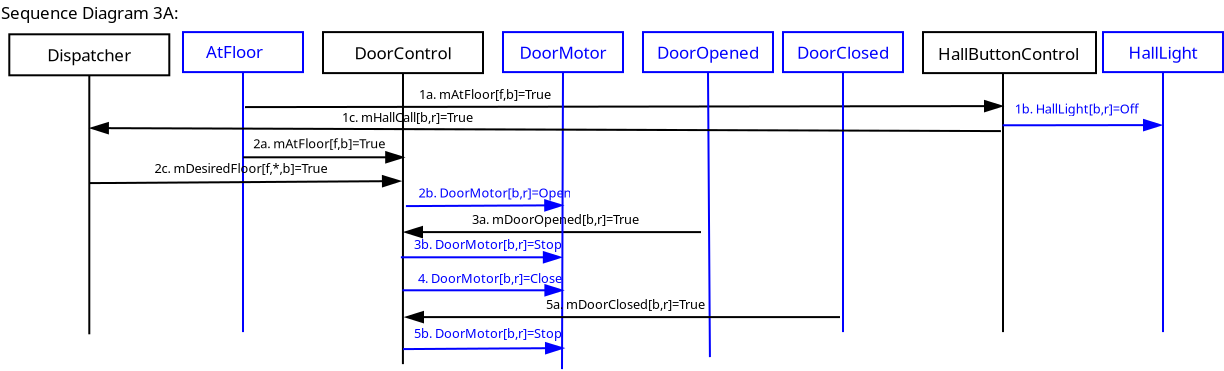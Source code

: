 <?xml version="1.0" encoding="UTF-8"?>
<dia:diagram xmlns:dia="http://www.lysator.liu.se/~alla/dia/">
  <dia:layer name="Background" visible="true" active="true">
    <dia:object type="Standard - Box" version="0" id="O0">
      <dia:attribute name="obj_pos">
        <dia:point val="0,2"/>
      </dia:attribute>
      <dia:attribute name="obj_bb">
        <dia:rectangle val="-0.05,1.95;6.05,4.05"/>
      </dia:attribute>
      <dia:attribute name="elem_corner">
        <dia:point val="0,2"/>
      </dia:attribute>
      <dia:attribute name="elem_width">
        <dia:real val="6"/>
      </dia:attribute>
      <dia:attribute name="elem_height">
        <dia:real val="2"/>
      </dia:attribute>
      <dia:attribute name="border_width">
        <dia:real val="0.1"/>
      </dia:attribute>
      <dia:attribute name="border_color">
        <dia:color val="#0000ff"/>
      </dia:attribute>
      <dia:attribute name="show_background">
        <dia:boolean val="true"/>
      </dia:attribute>
    </dia:object>
    <dia:object type="Standard - Text" version="1" id="O1">
      <dia:attribute name="obj_pos">
        <dia:point val="3,3"/>
      </dia:attribute>
      <dia:attribute name="obj_bb">
        <dia:rectangle val="3,2.405;3,3.152"/>
      </dia:attribute>
      <dia:attribute name="text">
        <dia:composite type="text">
          <dia:attribute name="string">
            <dia:string>##</dia:string>
          </dia:attribute>
          <dia:attribute name="font">
            <dia:font family="sans" style="0" name="Helvetica"/>
          </dia:attribute>
          <dia:attribute name="height">
            <dia:real val="0.8"/>
          </dia:attribute>
          <dia:attribute name="pos">
            <dia:point val="3,3"/>
          </dia:attribute>
          <dia:attribute name="color">
            <dia:color val="#000000"/>
          </dia:attribute>
          <dia:attribute name="alignment">
            <dia:enum val="0"/>
          </dia:attribute>
        </dia:composite>
      </dia:attribute>
      <dia:attribute name="valign">
        <dia:enum val="3"/>
      </dia:attribute>
      <dia:connections>
        <dia:connection handle="0" to="O0" connection="8"/>
      </dia:connections>
    </dia:object>
    <dia:object type="Standard - Text" version="1" id="O2">
      <dia:attribute name="obj_pos">
        <dia:point val="1.15,3.3"/>
      </dia:attribute>
      <dia:attribute name="obj_bb">
        <dia:rectangle val="1.15,2.513;4.152,3.5"/>
      </dia:attribute>
      <dia:attribute name="text">
        <dia:composite type="text">
          <dia:attribute name="string">
            <dia:string>#AtFloor#</dia:string>
          </dia:attribute>
          <dia:attribute name="font">
            <dia:font family="sans" style="0" name="Helvetica"/>
          </dia:attribute>
          <dia:attribute name="height">
            <dia:real val="1.058"/>
          </dia:attribute>
          <dia:attribute name="pos">
            <dia:point val="1.15,3.3"/>
          </dia:attribute>
          <dia:attribute name="color">
            <dia:color val="#0000ff"/>
          </dia:attribute>
          <dia:attribute name="alignment">
            <dia:enum val="0"/>
          </dia:attribute>
        </dia:composite>
      </dia:attribute>
      <dia:attribute name="valign">
        <dia:enum val="3"/>
      </dia:attribute>
    </dia:object>
    <dia:object type="Standard - Box" version="0" id="O3">
      <dia:attribute name="obj_pos">
        <dia:point val="30,2"/>
      </dia:attribute>
      <dia:attribute name="obj_bb">
        <dia:rectangle val="29.95,1.95;36.05,4.05"/>
      </dia:attribute>
      <dia:attribute name="elem_corner">
        <dia:point val="30,2"/>
      </dia:attribute>
      <dia:attribute name="elem_width">
        <dia:real val="6"/>
      </dia:attribute>
      <dia:attribute name="elem_height">
        <dia:real val="2"/>
      </dia:attribute>
      <dia:attribute name="border_width">
        <dia:real val="0.1"/>
      </dia:attribute>
      <dia:attribute name="border_color">
        <dia:color val="#0000ff"/>
      </dia:attribute>
      <dia:attribute name="show_background">
        <dia:boolean val="true"/>
      </dia:attribute>
    </dia:object>
    <dia:object type="Standard - Text" version="1" id="O4">
      <dia:attribute name="obj_pos">
        <dia:point val="33,3"/>
      </dia:attribute>
      <dia:attribute name="obj_bb">
        <dia:rectangle val="30.562,2.506;35.438,3.494"/>
      </dia:attribute>
      <dia:attribute name="text">
        <dia:composite type="text">
          <dia:attribute name="string">
            <dia:string>#DoorClosed#</dia:string>
          </dia:attribute>
          <dia:attribute name="font">
            <dia:font family="sans" style="0" name="Helvetica"/>
          </dia:attribute>
          <dia:attribute name="height">
            <dia:real val="1.058"/>
          </dia:attribute>
          <dia:attribute name="pos">
            <dia:point val="33,3.294"/>
          </dia:attribute>
          <dia:attribute name="color">
            <dia:color val="#0000ff"/>
          </dia:attribute>
          <dia:attribute name="alignment">
            <dia:enum val="1"/>
          </dia:attribute>
        </dia:composite>
      </dia:attribute>
      <dia:attribute name="valign">
        <dia:enum val="2"/>
      </dia:attribute>
      <dia:connections>
        <dia:connection handle="0" to="O3" connection="8"/>
      </dia:connections>
    </dia:object>
    <dia:object type="Standard - Box" version="0" id="O5">
      <dia:attribute name="obj_pos">
        <dia:point val="37,2"/>
      </dia:attribute>
      <dia:attribute name="obj_bb">
        <dia:rectangle val="36.95,1.95;45.7,4.1"/>
      </dia:attribute>
      <dia:attribute name="elem_corner">
        <dia:point val="37,2"/>
      </dia:attribute>
      <dia:attribute name="elem_width">
        <dia:real val="8.65"/>
      </dia:attribute>
      <dia:attribute name="elem_height">
        <dia:real val="2.05"/>
      </dia:attribute>
      <dia:attribute name="border_width">
        <dia:real val="0.1"/>
      </dia:attribute>
      <dia:attribute name="show_background">
        <dia:boolean val="true"/>
      </dia:attribute>
    </dia:object>
    <dia:object type="Standard - Text" version="1" id="O6">
      <dia:attribute name="obj_pos">
        <dia:point val="37.75,3.4"/>
      </dia:attribute>
      <dia:attribute name="obj_bb">
        <dia:rectangle val="37.75,2.612;45.275,3.6"/>
      </dia:attribute>
      <dia:attribute name="text">
        <dia:composite type="text">
          <dia:attribute name="string">
            <dia:string>#HallButtonControl#</dia:string>
          </dia:attribute>
          <dia:attribute name="font">
            <dia:font family="sans" style="0" name="Helvetica"/>
          </dia:attribute>
          <dia:attribute name="height">
            <dia:real val="1.058"/>
          </dia:attribute>
          <dia:attribute name="pos">
            <dia:point val="37.75,3.4"/>
          </dia:attribute>
          <dia:attribute name="color">
            <dia:color val="#000000"/>
          </dia:attribute>
          <dia:attribute name="alignment">
            <dia:enum val="0"/>
          </dia:attribute>
        </dia:composite>
      </dia:attribute>
      <dia:attribute name="valign">
        <dia:enum val="3"/>
      </dia:attribute>
    </dia:object>
    <dia:object type="Standard - Box" version="0" id="O7">
      <dia:attribute name="obj_pos">
        <dia:point val="46,2"/>
      </dia:attribute>
      <dia:attribute name="obj_bb">
        <dia:rectangle val="45.95,1.95;52.05,4.05"/>
      </dia:attribute>
      <dia:attribute name="elem_corner">
        <dia:point val="46,2"/>
      </dia:attribute>
      <dia:attribute name="elem_width">
        <dia:real val="6"/>
      </dia:attribute>
      <dia:attribute name="elem_height">
        <dia:real val="2"/>
      </dia:attribute>
      <dia:attribute name="border_width">
        <dia:real val="0.1"/>
      </dia:attribute>
      <dia:attribute name="border_color">
        <dia:color val="#0000ff"/>
      </dia:attribute>
      <dia:attribute name="show_background">
        <dia:boolean val="true"/>
      </dia:attribute>
    </dia:object>
    <dia:object type="Standard - Text" version="1" id="O8">
      <dia:attribute name="obj_pos">
        <dia:point val="49,3"/>
      </dia:attribute>
      <dia:attribute name="obj_bb">
        <dia:rectangle val="47.129,2.506;50.871,3.494"/>
      </dia:attribute>
      <dia:attribute name="text">
        <dia:composite type="text">
          <dia:attribute name="string">
            <dia:string>#HallLight#</dia:string>
          </dia:attribute>
          <dia:attribute name="font">
            <dia:font family="sans" style="0" name="Helvetica"/>
          </dia:attribute>
          <dia:attribute name="height">
            <dia:real val="1.058"/>
          </dia:attribute>
          <dia:attribute name="pos">
            <dia:point val="49,3.294"/>
          </dia:attribute>
          <dia:attribute name="color">
            <dia:color val="#0000ff"/>
          </dia:attribute>
          <dia:attribute name="alignment">
            <dia:enum val="1"/>
          </dia:attribute>
        </dia:composite>
      </dia:attribute>
      <dia:attribute name="valign">
        <dia:enum val="2"/>
      </dia:attribute>
      <dia:connections>
        <dia:connection handle="0" to="O7" connection="8"/>
      </dia:connections>
    </dia:object>
    <dia:object type="UML - Message" version="0" id="O9">
      <dia:attribute name="obj_pos">
        <dia:point val="3.1,5.75"/>
      </dia:attribute>
      <dia:attribute name="obj_bb">
        <dia:rectangle val="3.05,4.75;41.001,6.1"/>
      </dia:attribute>
      <dia:attribute name="meta">
        <dia:composite type="dict"/>
      </dia:attribute>
      <dia:attribute name="conn_endpoints">
        <dia:point val="3.1,5.75"/>
        <dia:point val="40.95,5.7"/>
      </dia:attribute>
      <dia:attribute name="text_colour">
        <dia:color val="#000000"/>
      </dia:attribute>
      <dia:attribute name="line_colour">
        <dia:color val="#000000"/>
      </dia:attribute>
      <dia:attribute name="text">
        <dia:string>#1a. mAtFloor[f,b]=True#</dia:string>
      </dia:attribute>
      <dia:attribute name="type">
        <dia:enum val="0"/>
      </dia:attribute>
      <dia:attribute name="text_pos">
        <dia:point val="15.1,5.35"/>
      </dia:attribute>
    </dia:object>
    <dia:object type="Standard - Text" version="1" id="O10">
      <dia:attribute name="obj_pos">
        <dia:point val="-9.1,1.35"/>
      </dia:attribute>
      <dia:attribute name="obj_bb">
        <dia:rectangle val="-9.1,0.562;0.64,1.55"/>
      </dia:attribute>
      <dia:attribute name="text">
        <dia:composite type="text">
          <dia:attribute name="string">
            <dia:string>#Sequence Diagram 3A:#</dia:string>
          </dia:attribute>
          <dia:attribute name="font">
            <dia:font family="sans" style="0" name="Helvetica"/>
          </dia:attribute>
          <dia:attribute name="height">
            <dia:real val="1.058"/>
          </dia:attribute>
          <dia:attribute name="pos">
            <dia:point val="-9.1,1.35"/>
          </dia:attribute>
          <dia:attribute name="color">
            <dia:color val="#000000"/>
          </dia:attribute>
          <dia:attribute name="alignment">
            <dia:enum val="0"/>
          </dia:attribute>
        </dia:composite>
      </dia:attribute>
      <dia:attribute name="valign">
        <dia:enum val="3"/>
      </dia:attribute>
    </dia:object>
    <dia:object type="Standard - Box" version="0" id="O11">
      <dia:attribute name="obj_pos">
        <dia:point val="23,2"/>
      </dia:attribute>
      <dia:attribute name="obj_bb">
        <dia:rectangle val="22.95,1.95;29.55,4.05"/>
      </dia:attribute>
      <dia:attribute name="elem_corner">
        <dia:point val="23,2"/>
      </dia:attribute>
      <dia:attribute name="elem_width">
        <dia:real val="6.5"/>
      </dia:attribute>
      <dia:attribute name="elem_height">
        <dia:real val="2"/>
      </dia:attribute>
      <dia:attribute name="border_width">
        <dia:real val="0.1"/>
      </dia:attribute>
      <dia:attribute name="border_color">
        <dia:color val="#0000ff"/>
      </dia:attribute>
      <dia:attribute name="show_background">
        <dia:boolean val="true"/>
      </dia:attribute>
    </dia:object>
    <dia:object type="Standard - Text" version="1" id="O12">
      <dia:attribute name="obj_pos">
        <dia:point val="26.25,3"/>
      </dia:attribute>
      <dia:attribute name="obj_bb">
        <dia:rectangle val="23.573,2.506;28.927,3.494"/>
      </dia:attribute>
      <dia:attribute name="text">
        <dia:composite type="text">
          <dia:attribute name="string">
            <dia:string>#DoorOpened#</dia:string>
          </dia:attribute>
          <dia:attribute name="font">
            <dia:font family="sans" style="0" name="Helvetica"/>
          </dia:attribute>
          <dia:attribute name="height">
            <dia:real val="1.058"/>
          </dia:attribute>
          <dia:attribute name="pos">
            <dia:point val="26.25,3.294"/>
          </dia:attribute>
          <dia:attribute name="color">
            <dia:color val="#0000ff"/>
          </dia:attribute>
          <dia:attribute name="alignment">
            <dia:enum val="1"/>
          </dia:attribute>
        </dia:composite>
      </dia:attribute>
      <dia:attribute name="valign">
        <dia:enum val="2"/>
      </dia:attribute>
      <dia:connections>
        <dia:connection handle="0" to="O11" connection="8"/>
      </dia:connections>
    </dia:object>
    <dia:object type="Standard - Box" version="0" id="O13">
      <dia:attribute name="obj_pos">
        <dia:point val="16,2"/>
      </dia:attribute>
      <dia:attribute name="obj_bb">
        <dia:rectangle val="15.95,1.95;22.05,4.05"/>
      </dia:attribute>
      <dia:attribute name="elem_corner">
        <dia:point val="16,2"/>
      </dia:attribute>
      <dia:attribute name="elem_width">
        <dia:real val="6"/>
      </dia:attribute>
      <dia:attribute name="elem_height">
        <dia:real val="2"/>
      </dia:attribute>
      <dia:attribute name="border_width">
        <dia:real val="0.1"/>
      </dia:attribute>
      <dia:attribute name="border_color">
        <dia:color val="#0000ff"/>
      </dia:attribute>
      <dia:attribute name="show_background">
        <dia:boolean val="true"/>
      </dia:attribute>
    </dia:object>
    <dia:object type="Standard - Text" version="1" id="O14">
      <dia:attribute name="obj_pos">
        <dia:point val="19,3"/>
      </dia:attribute>
      <dia:attribute name="obj_bb">
        <dia:rectangle val="16.76,2.506;21.24,3.494"/>
      </dia:attribute>
      <dia:attribute name="text">
        <dia:composite type="text">
          <dia:attribute name="string">
            <dia:string>#DoorMotor#</dia:string>
          </dia:attribute>
          <dia:attribute name="font">
            <dia:font family="sans" style="0" name="Helvetica"/>
          </dia:attribute>
          <dia:attribute name="height">
            <dia:real val="1.058"/>
          </dia:attribute>
          <dia:attribute name="pos">
            <dia:point val="19,3.294"/>
          </dia:attribute>
          <dia:attribute name="color">
            <dia:color val="#0000ff"/>
          </dia:attribute>
          <dia:attribute name="alignment">
            <dia:enum val="1"/>
          </dia:attribute>
        </dia:composite>
      </dia:attribute>
      <dia:attribute name="valign">
        <dia:enum val="2"/>
      </dia:attribute>
      <dia:connections>
        <dia:connection handle="0" to="O13" connection="8"/>
      </dia:connections>
    </dia:object>
    <dia:object type="Standard - Box" version="0" id="O15">
      <dia:attribute name="obj_pos">
        <dia:point val="7,2"/>
      </dia:attribute>
      <dia:attribute name="obj_bb">
        <dia:rectangle val="6.95,1.95;15.05,4.1"/>
      </dia:attribute>
      <dia:attribute name="elem_corner">
        <dia:point val="7,2"/>
      </dia:attribute>
      <dia:attribute name="elem_width">
        <dia:real val="8"/>
      </dia:attribute>
      <dia:attribute name="elem_height">
        <dia:real val="2.05"/>
      </dia:attribute>
      <dia:attribute name="border_width">
        <dia:real val="0.1"/>
      </dia:attribute>
      <dia:attribute name="show_background">
        <dia:boolean val="true"/>
      </dia:attribute>
    </dia:object>
    <dia:object type="Standard - Text" version="1" id="O16">
      <dia:attribute name="obj_pos">
        <dia:point val="11,3.025"/>
      </dia:attribute>
      <dia:attribute name="obj_bb">
        <dia:rectangle val="8.453,2.531;13.547,3.519"/>
      </dia:attribute>
      <dia:attribute name="text">
        <dia:composite type="text">
          <dia:attribute name="string">
            <dia:string>#DoorControl#</dia:string>
          </dia:attribute>
          <dia:attribute name="font">
            <dia:font family="sans" style="0" name="Helvetica"/>
          </dia:attribute>
          <dia:attribute name="height">
            <dia:real val="1.058"/>
          </dia:attribute>
          <dia:attribute name="pos">
            <dia:point val="11,3.319"/>
          </dia:attribute>
          <dia:attribute name="color">
            <dia:color val="#000000"/>
          </dia:attribute>
          <dia:attribute name="alignment">
            <dia:enum val="1"/>
          </dia:attribute>
        </dia:composite>
      </dia:attribute>
      <dia:attribute name="valign">
        <dia:enum val="2"/>
      </dia:attribute>
      <dia:connections>
        <dia:connection handle="0" to="O15" connection="8"/>
      </dia:connections>
    </dia:object>
    <dia:object type="UML - Message" version="0" id="O17">
      <dia:attribute name="obj_pos">
        <dia:point val="25.9,12"/>
      </dia:attribute>
      <dia:attribute name="obj_bb">
        <dia:rectangle val="11.05,11;25.95,12.4"/>
      </dia:attribute>
      <dia:attribute name="meta">
        <dia:composite type="dict"/>
      </dia:attribute>
      <dia:attribute name="conn_endpoints">
        <dia:point val="25.9,12"/>
        <dia:point val="11.1,12"/>
      </dia:attribute>
      <dia:attribute name="text_colour">
        <dia:color val="#000000"/>
      </dia:attribute>
      <dia:attribute name="line_colour">
        <dia:color val="#000000"/>
      </dia:attribute>
      <dia:attribute name="text">
        <dia:string>#3a. mDoorOpened[b,r]=True#</dia:string>
      </dia:attribute>
      <dia:attribute name="type">
        <dia:enum val="0"/>
      </dia:attribute>
      <dia:attribute name="text_pos">
        <dia:point val="18.625,11.6"/>
      </dia:attribute>
    </dia:object>
    <dia:object type="Standard - Line" version="0" id="O18">
      <dia:attribute name="obj_pos">
        <dia:point val="3,4"/>
      </dia:attribute>
      <dia:attribute name="obj_bb">
        <dia:rectangle val="2.95,3.95;3.05,17.05"/>
      </dia:attribute>
      <dia:attribute name="conn_endpoints">
        <dia:point val="3,4"/>
        <dia:point val="3,17"/>
      </dia:attribute>
      <dia:attribute name="numcp">
        <dia:int val="1"/>
      </dia:attribute>
      <dia:attribute name="line_color">
        <dia:color val="#0000ff"/>
      </dia:attribute>
    </dia:object>
    <dia:object type="Standard - Line" version="0" id="O19">
      <dia:attribute name="obj_pos">
        <dia:point val="33,4"/>
      </dia:attribute>
      <dia:attribute name="obj_bb">
        <dia:rectangle val="32.95,3.95;33.05,17.05"/>
      </dia:attribute>
      <dia:attribute name="conn_endpoints">
        <dia:point val="33,4"/>
        <dia:point val="33,17"/>
      </dia:attribute>
      <dia:attribute name="numcp">
        <dia:int val="1"/>
      </dia:attribute>
      <dia:attribute name="line_color">
        <dia:color val="#0000ff"/>
      </dia:attribute>
    </dia:object>
    <dia:object type="Standard - Line" version="0" id="O20">
      <dia:attribute name="obj_pos">
        <dia:point val="41,4.05"/>
      </dia:attribute>
      <dia:attribute name="obj_bb">
        <dia:rectangle val="40.95,4;41.05,17.05"/>
      </dia:attribute>
      <dia:attribute name="conn_endpoints">
        <dia:point val="41,4.05"/>
        <dia:point val="41,17"/>
      </dia:attribute>
      <dia:attribute name="numcp">
        <dia:int val="1"/>
      </dia:attribute>
    </dia:object>
    <dia:object type="Standard - Line" version="0" id="O21">
      <dia:attribute name="obj_pos">
        <dia:point val="49,4"/>
      </dia:attribute>
      <dia:attribute name="obj_bb">
        <dia:rectangle val="48.95,3.95;49.05,17.05"/>
      </dia:attribute>
      <dia:attribute name="conn_endpoints">
        <dia:point val="49,4"/>
        <dia:point val="49,17"/>
      </dia:attribute>
      <dia:attribute name="numcp">
        <dia:int val="1"/>
      </dia:attribute>
      <dia:attribute name="line_color">
        <dia:color val="#0000ff"/>
      </dia:attribute>
    </dia:object>
    <dia:object type="Standard - Line" version="0" id="O22">
      <dia:attribute name="obj_pos">
        <dia:point val="26.25,4"/>
      </dia:attribute>
      <dia:attribute name="obj_bb">
        <dia:rectangle val="26.2,3.95;26.396,18.3"/>
      </dia:attribute>
      <dia:attribute name="conn_endpoints">
        <dia:point val="26.25,4"/>
        <dia:point val="26.346,18.25"/>
      </dia:attribute>
      <dia:attribute name="numcp">
        <dia:int val="1"/>
      </dia:attribute>
      <dia:attribute name="line_color">
        <dia:color val="#0000ff"/>
      </dia:attribute>
      <dia:connections>
        <dia:connection handle="0" to="O11" connection="6"/>
      </dia:connections>
    </dia:object>
    <dia:object type="Standard - Line" version="0" id="O23">
      <dia:attribute name="obj_pos">
        <dia:point val="19,4"/>
      </dia:attribute>
      <dia:attribute name="obj_bb">
        <dia:rectangle val="18.9,3.95;19.05,18.9"/>
      </dia:attribute>
      <dia:attribute name="conn_endpoints">
        <dia:point val="19,4"/>
        <dia:point val="18.95,18.85"/>
      </dia:attribute>
      <dia:attribute name="numcp">
        <dia:int val="1"/>
      </dia:attribute>
      <dia:attribute name="line_color">
        <dia:color val="#0000ff"/>
      </dia:attribute>
      <dia:connections>
        <dia:connection handle="0" to="O13" connection="6"/>
      </dia:connections>
    </dia:object>
    <dia:object type="Standard - Line" version="0" id="O24">
      <dia:attribute name="obj_pos">
        <dia:point val="11,4.05"/>
      </dia:attribute>
      <dia:attribute name="obj_bb">
        <dia:rectangle val="10.946,4.0;11.05,18.65"/>
      </dia:attribute>
      <dia:attribute name="conn_endpoints">
        <dia:point val="11,4.05"/>
        <dia:point val="10.996,18.6"/>
      </dia:attribute>
      <dia:attribute name="numcp">
        <dia:int val="1"/>
      </dia:attribute>
    </dia:object>
    <dia:object type="UML - Message" version="0" id="O25">
      <dia:attribute name="obj_pos">
        <dia:point val="11.146,10.7"/>
      </dia:attribute>
      <dia:attribute name="obj_bb">
        <dia:rectangle val="11.096,9.67;19.71,11.06"/>
      </dia:attribute>
      <dia:attribute name="meta">
        <dia:composite type="dict"/>
      </dia:attribute>
      <dia:attribute name="conn_endpoints">
        <dia:point val="11.146,10.7"/>
        <dia:point val="18.959,10.66"/>
      </dia:attribute>
      <dia:attribute name="text_colour">
        <dia:color val="#0000ff"/>
      </dia:attribute>
      <dia:attribute name="line_colour">
        <dia:color val="#0000ff"/>
      </dia:attribute>
      <dia:attribute name="text">
        <dia:string>#2b. DoorMotor[b,r]=Open#</dia:string>
      </dia:attribute>
      <dia:attribute name="type">
        <dia:enum val="0"/>
      </dia:attribute>
      <dia:attribute name="text_pos">
        <dia:point val="15.594,10.27"/>
      </dia:attribute>
    </dia:object>
    <dia:object type="UML - Message" version="0" id="O26">
      <dia:attribute name="obj_pos">
        <dia:point val="40.98,6.66"/>
      </dia:attribute>
      <dia:attribute name="obj_bb">
        <dia:rectangle val="40.93,5.468;48.95,7.05"/>
      </dia:attribute>
      <dia:attribute name="meta">
        <dia:composite type="dict"/>
      </dia:attribute>
      <dia:attribute name="conn_endpoints">
        <dia:point val="40.98,6.66"/>
        <dia:point val="48.9,6.65"/>
      </dia:attribute>
      <dia:attribute name="text_colour">
        <dia:color val="#0000ff"/>
      </dia:attribute>
      <dia:attribute name="line_colour">
        <dia:color val="#0000ff"/>
      </dia:attribute>
      <dia:attribute name="text">
        <dia:string>#1b. HallLight[b,r]=Off#</dia:string>
      </dia:attribute>
      <dia:attribute name="type">
        <dia:enum val="0"/>
      </dia:attribute>
      <dia:attribute name="text_pos">
        <dia:point val="44.69,6.067"/>
      </dia:attribute>
    </dia:object>
    <dia:object type="UML - Message" version="0" id="O27">
      <dia:attribute name="obj_pos">
        <dia:point val="10.893,13.26"/>
      </dia:attribute>
      <dia:attribute name="obj_bb">
        <dia:rectangle val="10.842,12.25;19.239,13.66"/>
      </dia:attribute>
      <dia:attribute name="meta">
        <dia:composite type="dict"/>
      </dia:attribute>
      <dia:attribute name="conn_endpoints">
        <dia:point val="10.893,13.26"/>
        <dia:point val="18.892,13.26"/>
      </dia:attribute>
      <dia:attribute name="text_colour">
        <dia:color val="#0000ff"/>
      </dia:attribute>
      <dia:attribute name="line_colour">
        <dia:color val="#0000ff"/>
      </dia:attribute>
      <dia:attribute name="text">
        <dia:string>#3b. DoorMotor[b,r]=Stop#</dia:string>
      </dia:attribute>
      <dia:attribute name="type">
        <dia:enum val="0"/>
      </dia:attribute>
      <dia:attribute name="text_pos">
        <dia:point val="15.25,12.85"/>
      </dia:attribute>
    </dia:object>
    <dia:object type="UML - Message" version="0" id="O28">
      <dia:attribute name="obj_pos">
        <dia:point val="3.009,8.26"/>
      </dia:attribute>
      <dia:attribute name="obj_bb">
        <dia:rectangle val="2.959,7.21;11.059,8.66"/>
      </dia:attribute>
      <dia:attribute name="meta">
        <dia:composite type="dict"/>
      </dia:attribute>
      <dia:attribute name="conn_endpoints">
        <dia:point val="3.009,8.26"/>
        <dia:point val="11.009,8.26"/>
      </dia:attribute>
      <dia:attribute name="text_colour">
        <dia:color val="#000000"/>
      </dia:attribute>
      <dia:attribute name="line_colour">
        <dia:color val="#000000"/>
      </dia:attribute>
      <dia:attribute name="text">
        <dia:string>#2a. mAtFloor[f,b]=True#</dia:string>
      </dia:attribute>
      <dia:attribute name="type">
        <dia:enum val="0"/>
      </dia:attribute>
      <dia:attribute name="text_pos">
        <dia:point val="6.809,7.81"/>
      </dia:attribute>
    </dia:object>
    <dia:object type="UML - Message" version="0" id="O29">
      <dia:attribute name="obj_pos">
        <dia:point val="10.969,14.91"/>
      </dia:attribute>
      <dia:attribute name="obj_bb">
        <dia:rectangle val="10.919,13.95;19.279,15.31"/>
      </dia:attribute>
      <dia:attribute name="meta">
        <dia:composite type="dict"/>
      </dia:attribute>
      <dia:attribute name="conn_endpoints">
        <dia:point val="10.969,14.91"/>
        <dia:point val="18.969,14.91"/>
      </dia:attribute>
      <dia:attribute name="text_colour">
        <dia:color val="#0000ff"/>
      </dia:attribute>
      <dia:attribute name="line_colour">
        <dia:color val="#0000ff"/>
      </dia:attribute>
      <dia:attribute name="text">
        <dia:string>#4. DoorMotor[b,r]=Close#</dia:string>
      </dia:attribute>
      <dia:attribute name="type">
        <dia:enum val="0"/>
      </dia:attribute>
      <dia:attribute name="text_pos">
        <dia:point val="15.35,14.55"/>
      </dia:attribute>
    </dia:object>
    <dia:object type="UML - Message" version="0" id="O30">
      <dia:attribute name="obj_pos">
        <dia:point val="32.85,16.25"/>
      </dia:attribute>
      <dia:attribute name="obj_bb">
        <dia:rectangle val="11.1,15.25;32.9,16.65"/>
      </dia:attribute>
      <dia:attribute name="meta">
        <dia:composite type="dict"/>
      </dia:attribute>
      <dia:attribute name="conn_endpoints">
        <dia:point val="32.85,16.25"/>
        <dia:point val="11.15,16.25"/>
      </dia:attribute>
      <dia:attribute name="text_colour">
        <dia:color val="#000000"/>
      </dia:attribute>
      <dia:attribute name="line_colour">
        <dia:color val="#000000"/>
      </dia:attribute>
      <dia:attribute name="text">
        <dia:string>#5a. mDoorClosed[b,r]=True#</dia:string>
      </dia:attribute>
      <dia:attribute name="type">
        <dia:enum val="0"/>
      </dia:attribute>
      <dia:attribute name="text_pos">
        <dia:point val="22.125,15.85"/>
      </dia:attribute>
    </dia:object>
    <dia:object type="UML - Message" version="0" id="O31">
      <dia:attribute name="obj_pos">
        <dia:point val="11,17.85"/>
      </dia:attribute>
      <dia:attribute name="obj_bb">
        <dia:rectangle val="10.95,16.7;19.239,18.2"/>
      </dia:attribute>
      <dia:attribute name="meta">
        <dia:composite type="dict"/>
      </dia:attribute>
      <dia:attribute name="conn_endpoints">
        <dia:point val="11,17.85"/>
        <dia:point val="19,17.8"/>
      </dia:attribute>
      <dia:attribute name="text_colour">
        <dia:color val="#0000ff"/>
      </dia:attribute>
      <dia:attribute name="line_colour">
        <dia:color val="#0000ff"/>
      </dia:attribute>
      <dia:attribute name="text">
        <dia:string>#5b. DoorMotor[b,r]=Stop#</dia:string>
      </dia:attribute>
      <dia:attribute name="type">
        <dia:enum val="0"/>
      </dia:attribute>
      <dia:attribute name="text_pos">
        <dia:point val="15.25,17.3"/>
      </dia:attribute>
    </dia:object>
    <dia:object type="Standard - Box" version="0" id="O32">
      <dia:attribute name="obj_pos">
        <dia:point val="-8.685,2.11"/>
      </dia:attribute>
      <dia:attribute name="obj_bb">
        <dia:rectangle val="-8.735,2.06;-0.635,4.21"/>
      </dia:attribute>
      <dia:attribute name="elem_corner">
        <dia:point val="-8.685,2.11"/>
      </dia:attribute>
      <dia:attribute name="elem_width">
        <dia:real val="8"/>
      </dia:attribute>
      <dia:attribute name="elem_height">
        <dia:real val="2.05"/>
      </dia:attribute>
      <dia:attribute name="border_width">
        <dia:real val="0.1"/>
      </dia:attribute>
      <dia:attribute name="show_background">
        <dia:boolean val="true"/>
      </dia:attribute>
    </dia:object>
    <dia:object type="Standard - Text" version="1" id="O33">
      <dia:attribute name="obj_pos">
        <dia:point val="-4.685,3.135"/>
      </dia:attribute>
      <dia:attribute name="obj_bb">
        <dia:rectangle val="-6.979,2.604;-2.367,3.666"/>
      </dia:attribute>
      <dia:attribute name="text">
        <dia:composite type="text">
          <dia:attribute name="string">
            <dia:string>#Dispatcher#</dia:string>
          </dia:attribute>
          <dia:attribute name="font">
            <dia:font family="sans" style="0" name="Helvetica"/>
          </dia:attribute>
          <dia:attribute name="height">
            <dia:real val="1.058"/>
          </dia:attribute>
          <dia:attribute name="pos">
            <dia:point val="-4.685,3.416"/>
          </dia:attribute>
          <dia:attribute name="color">
            <dia:color val="#000000"/>
          </dia:attribute>
          <dia:attribute name="alignment">
            <dia:enum val="1"/>
          </dia:attribute>
        </dia:composite>
      </dia:attribute>
      <dia:attribute name="valign">
        <dia:enum val="2"/>
      </dia:attribute>
      <dia:connections>
        <dia:connection handle="0" to="O32" connection="8"/>
      </dia:connections>
    </dia:object>
    <dia:object type="Standard - Line" version="0" id="O34">
      <dia:attribute name="obj_pos">
        <dia:point val="-4.685,4.16"/>
      </dia:attribute>
      <dia:attribute name="obj_bb">
        <dia:rectangle val="-4.735,4.11;-4.635,17.16"/>
      </dia:attribute>
      <dia:attribute name="conn_endpoints">
        <dia:point val="-4.685,4.16"/>
        <dia:point val="-4.685,17.11"/>
      </dia:attribute>
      <dia:attribute name="numcp">
        <dia:int val="1"/>
      </dia:attribute>
      <dia:connections>
        <dia:connection handle="0" to="O32" connection="6"/>
      </dia:connections>
    </dia:object>
    <dia:object type="UML - Message" version="0" id="O35">
      <dia:attribute name="obj_pos">
        <dia:point val="40.896,6.95"/>
      </dia:attribute>
      <dia:attribute name="obj_bb">
        <dia:rectangle val="-4.655,5.9;40.946,7.2"/>
      </dia:attribute>
      <dia:attribute name="meta">
        <dia:composite type="dict"/>
      </dia:attribute>
      <dia:attribute name="conn_endpoints">
        <dia:point val="40.896,6.95"/>
        <dia:point val="-4.604,6.8"/>
      </dia:attribute>
      <dia:attribute name="text_colour">
        <dia:color val="#000000"/>
      </dia:attribute>
      <dia:attribute name="line_colour">
        <dia:color val="#000000"/>
      </dia:attribute>
      <dia:attribute name="text">
        <dia:string>#1c. mHallCall[b,r]=True#</dia:string>
      </dia:attribute>
      <dia:attribute name="type">
        <dia:enum val="0"/>
      </dia:attribute>
      <dia:attribute name="text_pos">
        <dia:point val="11.221,6.5"/>
      </dia:attribute>
    </dia:object>
    <dia:object type="UML - Message" version="0" id="O36">
      <dia:attribute name="obj_pos">
        <dia:point val="-4.654,9.55"/>
      </dia:attribute>
      <dia:attribute name="obj_bb">
        <dia:rectangle val="-4.704,8.45;10.899,9.85"/>
      </dia:attribute>
      <dia:attribute name="meta">
        <dia:composite type="dict"/>
      </dia:attribute>
      <dia:attribute name="conn_endpoints">
        <dia:point val="-4.654,9.55"/>
        <dia:point val="10.846,9.45"/>
      </dia:attribute>
      <dia:attribute name="text_colour">
        <dia:color val="#000000"/>
      </dia:attribute>
      <dia:attribute name="line_colour">
        <dia:color val="#000000"/>
      </dia:attribute>
      <dia:attribute name="text">
        <dia:string>#2c. mDesiredFloor[f,*,b]=True#</dia:string>
      </dia:attribute>
      <dia:attribute name="type">
        <dia:enum val="0"/>
      </dia:attribute>
      <dia:attribute name="text_pos">
        <dia:point val="2.896,9.05"/>
      </dia:attribute>
    </dia:object>
  </dia:layer>
</dia:diagram>
